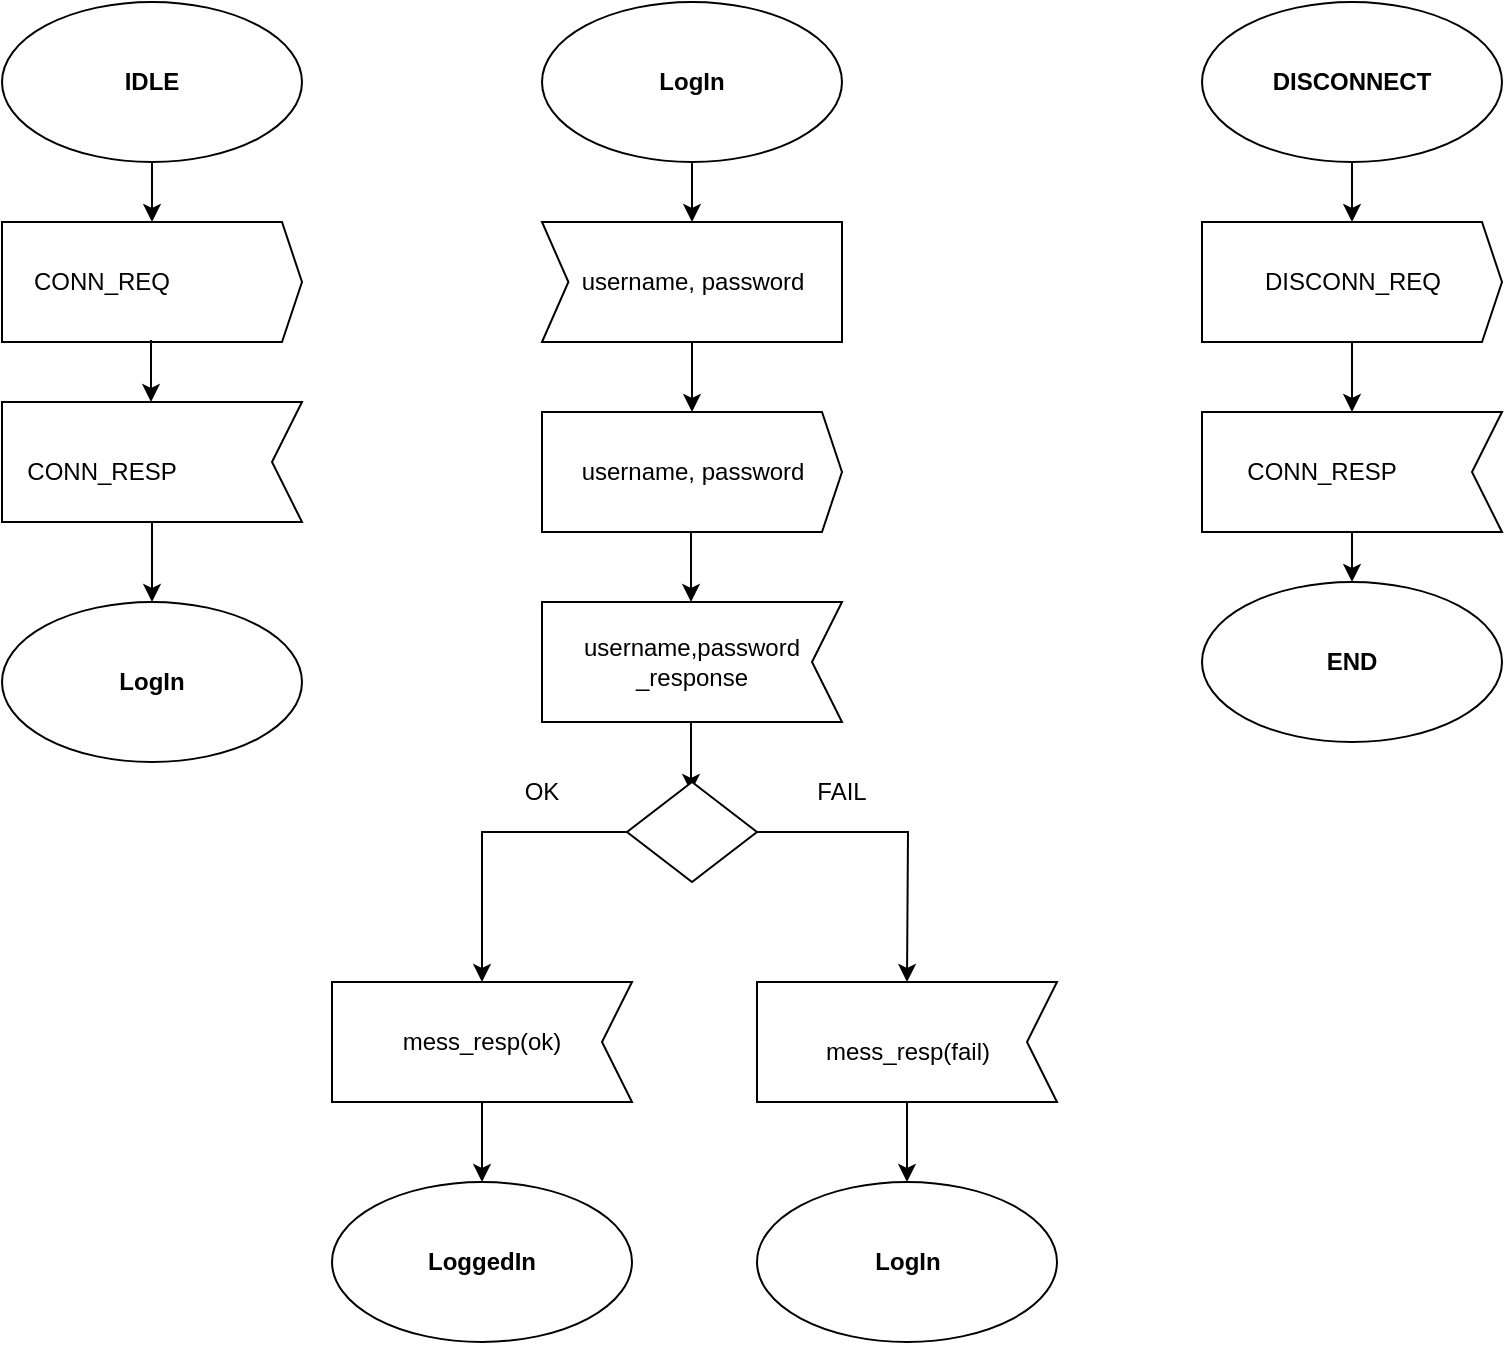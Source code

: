 <mxfile version="20.8.5" type="device"><diagram id="4qYM2JO-hxwxnkgjzgaU" name="Page-1"><mxGraphModel dx="1050" dy="549" grid="1" gridSize="10" guides="1" tooltips="1" connect="1" arrows="1" fold="1" page="1" pageScale="1" pageWidth="850" pageHeight="1100" math="0" shadow="0"><root><mxCell id="0"/><mxCell id="1" parent="0"/><mxCell id="eQkn9cqwr8-_JBbHADOS-28" value="" style="endArrow=classic;html=1;rounded=0;fontSize=12;exitX=0.5;exitY=1;exitDx=0;exitDy=0;" edge="1" parent="1" source="eQkn9cqwr8-_JBbHADOS-1" target="eQkn9cqwr8-_JBbHADOS-3"><mxGeometry width="50" height="50" relative="1" as="geometry"><mxPoint x="161" y="150" as="sourcePoint"/><mxPoint x="51" y="160" as="targetPoint"/><Array as="points"/></mxGeometry></mxCell><mxCell id="eQkn9cqwr8-_JBbHADOS-1" value="&lt;b&gt;IDLE&lt;/b&gt;" style="ellipse;whiteSpace=wrap;html=1;" vertex="1" parent="1"><mxGeometry x="50" y="60" width="150" height="80" as="geometry"/></mxCell><mxCell id="eQkn9cqwr8-_JBbHADOS-3" value="" style="html=1;shadow=0;dashed=0;align=center;verticalAlign=middle;shape=mxgraph.arrows2.arrow;dy=0;dx=10;notch=0;" vertex="1" parent="1"><mxGeometry x="50" y="170" width="150" height="60" as="geometry"/></mxCell><mxCell id="eQkn9cqwr8-_JBbHADOS-32" value="" style="edgeStyle=orthogonalEdgeStyle;rounded=0;orthogonalLoop=1;jettySize=auto;html=1;fontSize=12;" edge="1" parent="1" source="eQkn9cqwr8-_JBbHADOS-20" target="eQkn9cqwr8-_JBbHADOS-27"><mxGeometry relative="1" as="geometry"/></mxCell><mxCell id="eQkn9cqwr8-_JBbHADOS-20" value="" style="html=1;shadow=0;dashed=0;align=center;verticalAlign=middle;shape=mxgraph.arrows2.arrow;dy=0;dx=0;notch=15;labelBackgroundColor=none;labelBorderColor=none;fontSize=12;rotation=-180;horizontal=1;direction=east;spacingTop=0;" vertex="1" parent="1"><mxGeometry x="50" y="260" width="150" height="60" as="geometry"/></mxCell><mxCell id="eQkn9cqwr8-_JBbHADOS-21" value="CONN_RESP" style="text;html=1;strokeColor=none;fillColor=none;align=center;verticalAlign=middle;whiteSpace=wrap;rounded=0;labelBackgroundColor=none;labelBorderColor=none;fontSize=12;" vertex="1" parent="1"><mxGeometry x="70" y="280" width="60" height="30" as="geometry"/></mxCell><mxCell id="eQkn9cqwr8-_JBbHADOS-24" value="CONN_REQ" style="text;html=1;strokeColor=none;fillColor=none;align=center;verticalAlign=middle;whiteSpace=wrap;rounded=0;labelBackgroundColor=none;labelBorderColor=none;fontSize=12;" vertex="1" parent="1"><mxGeometry x="70" y="185" width="60" height="30" as="geometry"/></mxCell><mxCell id="eQkn9cqwr8-_JBbHADOS-27" value="&lt;b&gt;LogIn&lt;/b&gt;" style="ellipse;whiteSpace=wrap;html=1;" vertex="1" parent="1"><mxGeometry x="50" y="360" width="150" height="80" as="geometry"/></mxCell><mxCell id="eQkn9cqwr8-_JBbHADOS-30" value="" style="endArrow=classic;html=1;rounded=0;fontSize=12;" edge="1" parent="1"><mxGeometry width="50" height="50" relative="1" as="geometry"><mxPoint x="124.5" y="229" as="sourcePoint"/><mxPoint x="124.5" y="260" as="targetPoint"/></mxGeometry></mxCell><mxCell id="eQkn9cqwr8-_JBbHADOS-36" value="" style="edgeStyle=orthogonalEdgeStyle;rounded=0;orthogonalLoop=1;jettySize=auto;html=1;fontSize=12;" edge="1" parent="1" source="eQkn9cqwr8-_JBbHADOS-33" target="eQkn9cqwr8-_JBbHADOS-35"><mxGeometry relative="1" as="geometry"/></mxCell><mxCell id="eQkn9cqwr8-_JBbHADOS-33" value="&lt;b&gt;LogIn&lt;/b&gt;" style="ellipse;whiteSpace=wrap;html=1;" vertex="1" parent="1"><mxGeometry x="320" y="60" width="150" height="80" as="geometry"/></mxCell><mxCell id="eQkn9cqwr8-_JBbHADOS-40" value="" style="edgeStyle=orthogonalEdgeStyle;rounded=0;orthogonalLoop=1;jettySize=auto;html=1;fontSize=12;" edge="1" parent="1" source="eQkn9cqwr8-_JBbHADOS-35" target="eQkn9cqwr8-_JBbHADOS-37"><mxGeometry relative="1" as="geometry"/></mxCell><mxCell id="eQkn9cqwr8-_JBbHADOS-35" value="username, password" style="html=1;shadow=0;dashed=0;align=center;verticalAlign=middle;shape=mxgraph.arrows2.arrow;dy=0;dx=0;notch=13.2;labelBackgroundColor=none;labelBorderColor=none;fontSize=12;" vertex="1" parent="1"><mxGeometry x="320" y="170" width="150" height="60" as="geometry"/></mxCell><mxCell id="eQkn9cqwr8-_JBbHADOS-37" value="username, password" style="html=1;shadow=0;dashed=0;align=center;verticalAlign=middle;shape=mxgraph.arrows2.arrow;dy=0;dx=10;notch=0;" vertex="1" parent="1"><mxGeometry x="320" y="265" width="150" height="60" as="geometry"/></mxCell><mxCell id="eQkn9cqwr8-_JBbHADOS-38" value="" style="html=1;shadow=0;dashed=0;align=center;verticalAlign=middle;shape=mxgraph.arrows2.arrow;dy=0;dx=0;notch=15;labelBackgroundColor=none;labelBorderColor=none;fontSize=12;rotation=-180;horizontal=1;direction=east;spacingTop=0;" vertex="1" parent="1"><mxGeometry x="320" y="360" width="150" height="60" as="geometry"/></mxCell><mxCell id="eQkn9cqwr8-_JBbHADOS-39" value="username,password&lt;br style=&quot;border-color: var(--border-color);&quot;&gt;&lt;span style=&quot;background-color: rgb(255, 255, 255);&quot;&gt;_response&lt;/span&gt;" style="text;html=1;strokeColor=none;fillColor=none;align=center;verticalAlign=middle;whiteSpace=wrap;rounded=0;labelBackgroundColor=none;labelBorderColor=none;fontSize=12;" vertex="1" parent="1"><mxGeometry x="365" y="375" width="60" height="30" as="geometry"/></mxCell><mxCell id="eQkn9cqwr8-_JBbHADOS-45" value="" style="edgeStyle=orthogonalEdgeStyle;rounded=0;orthogonalLoop=1;jettySize=auto;html=1;fontSize=12;" edge="1" parent="1"><mxGeometry relative="1" as="geometry"><mxPoint x="394.5" y="325" as="sourcePoint"/><mxPoint x="394.5" y="360" as="targetPoint"/></mxGeometry></mxCell><mxCell id="eQkn9cqwr8-_JBbHADOS-46" value="" style="edgeStyle=orthogonalEdgeStyle;rounded=0;orthogonalLoop=1;jettySize=auto;html=1;fontSize=12;" edge="1" parent="1"><mxGeometry relative="1" as="geometry"><mxPoint x="394.5" y="420" as="sourcePoint"/><mxPoint x="394.5" y="455" as="targetPoint"/></mxGeometry></mxCell><mxCell id="eQkn9cqwr8-_JBbHADOS-47" value="" style="rhombus;whiteSpace=wrap;html=1;labelBackgroundColor=none;labelBorderColor=none;fontSize=12;" vertex="1" parent="1"><mxGeometry x="362.5" y="450" width="65" height="50" as="geometry"/></mxCell><mxCell id="eQkn9cqwr8-_JBbHADOS-58" value="" style="edgeStyle=orthogonalEdgeStyle;rounded=0;orthogonalLoop=1;jettySize=auto;html=1;fontSize=12;" edge="1" parent="1" source="eQkn9cqwr8-_JBbHADOS-48" target="eQkn9cqwr8-_JBbHADOS-57"><mxGeometry relative="1" as="geometry"/></mxCell><mxCell id="eQkn9cqwr8-_JBbHADOS-48" value="" style="html=1;shadow=0;dashed=0;align=center;verticalAlign=middle;shape=mxgraph.arrows2.arrow;dy=0;dx=0;notch=15;labelBackgroundColor=none;labelBorderColor=none;fontSize=12;rotation=-180;horizontal=1;direction=east;spacingTop=0;" vertex="1" parent="1"><mxGeometry x="215" y="550" width="150" height="60" as="geometry"/></mxCell><mxCell id="eQkn9cqwr8-_JBbHADOS-59" value="" style="edgeStyle=orthogonalEdgeStyle;rounded=0;orthogonalLoop=1;jettySize=auto;html=1;fontSize=12;" edge="1" parent="1" source="eQkn9cqwr8-_JBbHADOS-49" target="eQkn9cqwr8-_JBbHADOS-56"><mxGeometry relative="1" as="geometry"/></mxCell><mxCell id="eQkn9cqwr8-_JBbHADOS-49" value="" style="html=1;shadow=0;dashed=0;align=center;verticalAlign=middle;shape=mxgraph.arrows2.arrow;dy=0;dx=0;notch=15;labelBackgroundColor=none;labelBorderColor=none;fontSize=12;rotation=-180;horizontal=1;direction=east;spacingTop=0;" vertex="1" parent="1"><mxGeometry x="427.5" y="550" width="150" height="60" as="geometry"/></mxCell><mxCell id="eQkn9cqwr8-_JBbHADOS-50" value="" style="endArrow=classic;html=1;rounded=0;fontSize=12;exitX=0;exitY=0.5;exitDx=0;exitDy=0;entryX=0;entryY=0;entryDx=75;entryDy=60;entryPerimeter=0;" edge="1" parent="1" source="eQkn9cqwr8-_JBbHADOS-47" target="eQkn9cqwr8-_JBbHADOS-48"><mxGeometry width="50" height="50" relative="1" as="geometry"><mxPoint x="230" y="500" as="sourcePoint"/><mxPoint x="280" y="450" as="targetPoint"/><Array as="points"><mxPoint x="290" y="475"/></Array></mxGeometry></mxCell><mxCell id="eQkn9cqwr8-_JBbHADOS-51" value="" style="endArrow=classic;html=1;rounded=0;fontSize=12;entryX=0;entryY=0;entryDx=75;entryDy=60;entryPerimeter=0;exitX=1;exitY=0.5;exitDx=0;exitDy=0;" edge="1" parent="1" source="eQkn9cqwr8-_JBbHADOS-47" target="eQkn9cqwr8-_JBbHADOS-49"><mxGeometry width="50" height="50" relative="1" as="geometry"><mxPoint x="470" y="520" as="sourcePoint"/><mxPoint x="520" y="470" as="targetPoint"/><Array as="points"><mxPoint x="503" y="475"/></Array></mxGeometry></mxCell><mxCell id="eQkn9cqwr8-_JBbHADOS-52" value="OK" style="text;html=1;strokeColor=none;fillColor=none;align=center;verticalAlign=middle;whiteSpace=wrap;rounded=0;labelBackgroundColor=none;labelBorderColor=none;fontSize=12;" vertex="1" parent="1"><mxGeometry x="290" y="440" width="60" height="30" as="geometry"/></mxCell><mxCell id="eQkn9cqwr8-_JBbHADOS-53" value="FAIL" style="text;html=1;strokeColor=none;fillColor=none;align=center;verticalAlign=middle;whiteSpace=wrap;rounded=0;labelBackgroundColor=none;labelBorderColor=none;fontSize=12;" vertex="1" parent="1"><mxGeometry x="440" y="440" width="60" height="30" as="geometry"/></mxCell><mxCell id="eQkn9cqwr8-_JBbHADOS-54" value="mess_resp(ok)" style="text;html=1;strokeColor=none;fillColor=none;align=center;verticalAlign=middle;whiteSpace=wrap;rounded=0;labelBackgroundColor=none;labelBorderColor=none;fontSize=12;" vertex="1" parent="1"><mxGeometry x="260" y="565" width="60" height="30" as="geometry"/></mxCell><mxCell id="eQkn9cqwr8-_JBbHADOS-55" value="mess_resp(fail)" style="text;html=1;strokeColor=none;fillColor=none;align=center;verticalAlign=middle;whiteSpace=wrap;rounded=0;labelBackgroundColor=none;labelBorderColor=none;fontSize=12;" vertex="1" parent="1"><mxGeometry x="472.5" y="570" width="60" height="30" as="geometry"/></mxCell><mxCell id="eQkn9cqwr8-_JBbHADOS-56" value="&lt;b&gt;LogIn&lt;/b&gt;" style="ellipse;whiteSpace=wrap;html=1;" vertex="1" parent="1"><mxGeometry x="427.5" y="650" width="150" height="80" as="geometry"/></mxCell><mxCell id="eQkn9cqwr8-_JBbHADOS-57" value="&lt;b&gt;LoggedIn&lt;/b&gt;" style="ellipse;whiteSpace=wrap;html=1;" vertex="1" parent="1"><mxGeometry x="215" y="650" width="150" height="80" as="geometry"/></mxCell><mxCell id="eQkn9cqwr8-_JBbHADOS-65" value="" style="edgeStyle=orthogonalEdgeStyle;rounded=0;orthogonalLoop=1;jettySize=auto;html=1;fontSize=12;" edge="1" parent="1" source="eQkn9cqwr8-_JBbHADOS-60" target="eQkn9cqwr8-_JBbHADOS-61"><mxGeometry relative="1" as="geometry"/></mxCell><mxCell id="eQkn9cqwr8-_JBbHADOS-60" value="&lt;b&gt;DISCONNECT&lt;/b&gt;" style="ellipse;whiteSpace=wrap;html=1;" vertex="1" parent="1"><mxGeometry x="650" y="60" width="150" height="80" as="geometry"/></mxCell><mxCell id="eQkn9cqwr8-_JBbHADOS-61" value="DISCONN_REQ" style="html=1;shadow=0;dashed=0;align=center;verticalAlign=middle;shape=mxgraph.arrows2.arrow;dy=0;dx=10;notch=0;" vertex="1" parent="1"><mxGeometry x="650" y="170" width="150" height="60" as="geometry"/></mxCell><mxCell id="eQkn9cqwr8-_JBbHADOS-72" value="" style="edgeStyle=orthogonalEdgeStyle;rounded=0;orthogonalLoop=1;jettySize=auto;html=1;fontSize=12;" edge="1" parent="1" source="eQkn9cqwr8-_JBbHADOS-62" target="eQkn9cqwr8-_JBbHADOS-64"><mxGeometry relative="1" as="geometry"/></mxCell><mxCell id="eQkn9cqwr8-_JBbHADOS-62" value="" style="html=1;shadow=0;dashed=0;align=center;verticalAlign=middle;shape=mxgraph.arrows2.arrow;dy=0;dx=0;notch=15;labelBackgroundColor=none;labelBorderColor=none;fontSize=12;rotation=-180;horizontal=1;direction=east;spacingTop=0;" vertex="1" parent="1"><mxGeometry x="650" y="265" width="150" height="60" as="geometry"/></mxCell><mxCell id="eQkn9cqwr8-_JBbHADOS-63" value="CONN_RESP" style="text;html=1;strokeColor=none;fillColor=none;align=center;verticalAlign=middle;whiteSpace=wrap;rounded=0;labelBackgroundColor=none;labelBorderColor=none;fontSize=12;" vertex="1" parent="1"><mxGeometry x="680" y="280" width="60" height="30" as="geometry"/></mxCell><mxCell id="eQkn9cqwr8-_JBbHADOS-64" value="&lt;b&gt;END&lt;/b&gt;" style="ellipse;whiteSpace=wrap;html=1;" vertex="1" parent="1"><mxGeometry x="650" y="350" width="150" height="80" as="geometry"/></mxCell><mxCell id="eQkn9cqwr8-_JBbHADOS-70" value="" style="endArrow=classic;html=1;rounded=0;fontSize=12;entryX=0;entryY=0;entryDx=75;entryDy=60;entryPerimeter=0;" edge="1" parent="1" target="eQkn9cqwr8-_JBbHADOS-62"><mxGeometry width="50" height="50" relative="1" as="geometry"><mxPoint x="725" y="230" as="sourcePoint"/><mxPoint x="730" y="260" as="targetPoint"/></mxGeometry></mxCell></root></mxGraphModel></diagram></mxfile>